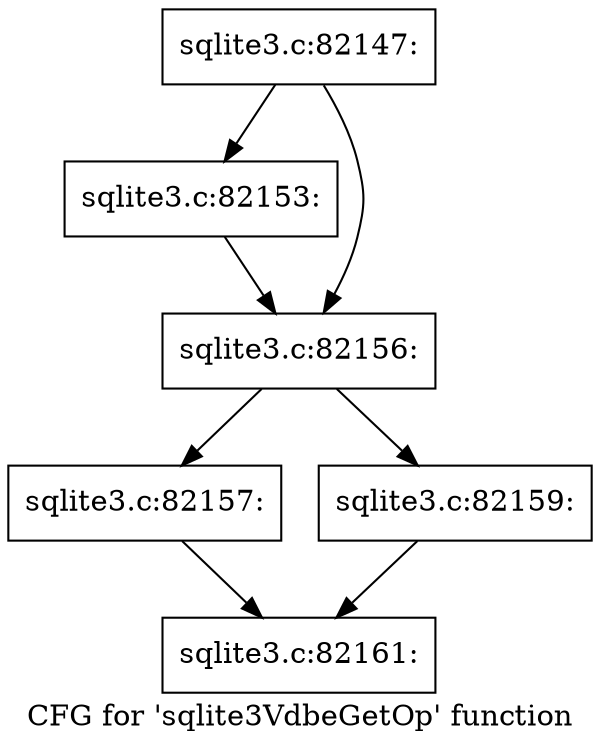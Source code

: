 digraph "CFG for 'sqlite3VdbeGetOp' function" {
	label="CFG for 'sqlite3VdbeGetOp' function";

	Node0x55c0f5ba5e10 [shape=record,label="{sqlite3.c:82147:}"];
	Node0x55c0f5ba5e10 -> Node0x55c0f8a2ed80;
	Node0x55c0f5ba5e10 -> Node0x55c0f8a2edd0;
	Node0x55c0f8a2ed80 [shape=record,label="{sqlite3.c:82153:}"];
	Node0x55c0f8a2ed80 -> Node0x55c0f8a2edd0;
	Node0x55c0f8a2edd0 [shape=record,label="{sqlite3.c:82156:}"];
	Node0x55c0f8a2edd0 -> Node0x55c0f8a30b00;
	Node0x55c0f8a2edd0 -> Node0x55c0f8a30ba0;
	Node0x55c0f8a30b00 [shape=record,label="{sqlite3.c:82157:}"];
	Node0x55c0f8a30b00 -> Node0x55c0f8a2f7c0;
	Node0x55c0f8a30ba0 [shape=record,label="{sqlite3.c:82159:}"];
	Node0x55c0f8a30ba0 -> Node0x55c0f8a2f7c0;
	Node0x55c0f8a2f7c0 [shape=record,label="{sqlite3.c:82161:}"];
}
